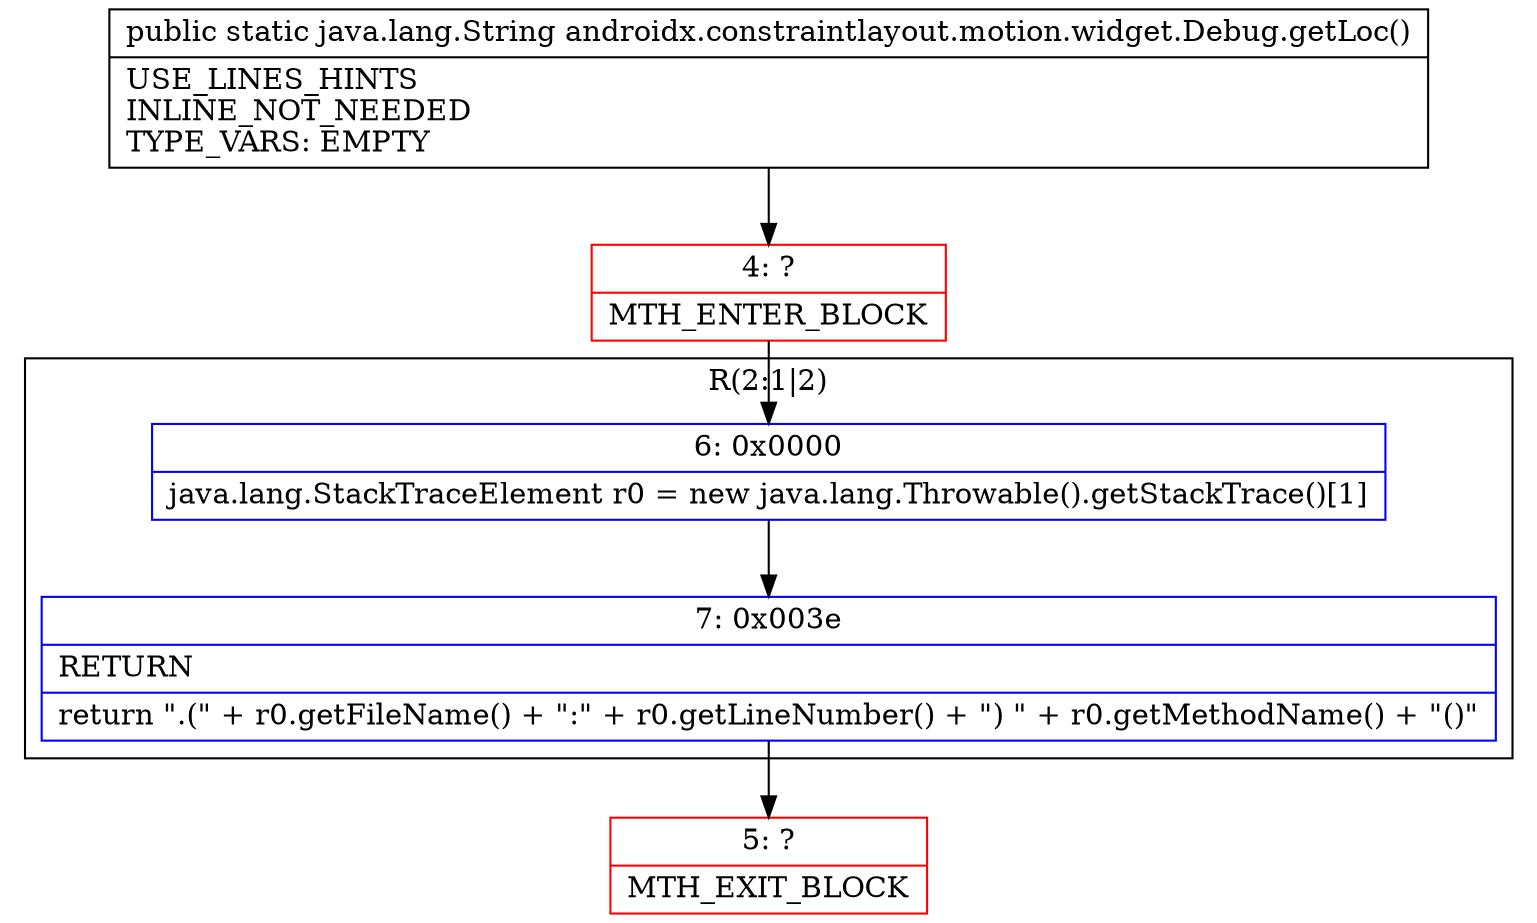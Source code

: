 digraph "CFG forandroidx.constraintlayout.motion.widget.Debug.getLoc()Ljava\/lang\/String;" {
subgraph cluster_Region_393314846 {
label = "R(2:1|2)";
node [shape=record,color=blue];
Node_6 [shape=record,label="{6\:\ 0x0000|java.lang.StackTraceElement r0 = new java.lang.Throwable().getStackTrace()[1]\l}"];
Node_7 [shape=record,label="{7\:\ 0x003e|RETURN\l|return \".(\" + r0.getFileName() + \":\" + r0.getLineNumber() + \") \" + r0.getMethodName() + \"()\"\l}"];
}
Node_4 [shape=record,color=red,label="{4\:\ ?|MTH_ENTER_BLOCK\l}"];
Node_5 [shape=record,color=red,label="{5\:\ ?|MTH_EXIT_BLOCK\l}"];
MethodNode[shape=record,label="{public static java.lang.String androidx.constraintlayout.motion.widget.Debug.getLoc()  | USE_LINES_HINTS\lINLINE_NOT_NEEDED\lTYPE_VARS: EMPTY\l}"];
MethodNode -> Node_4;Node_6 -> Node_7;
Node_7 -> Node_5;
Node_4 -> Node_6;
}

